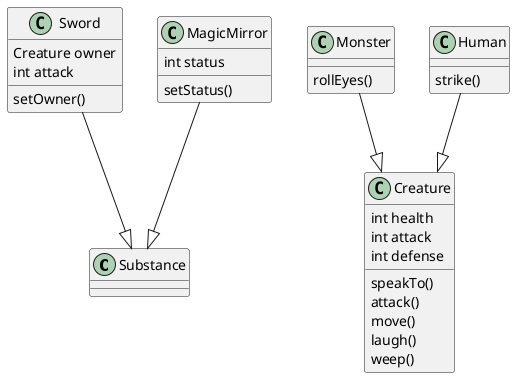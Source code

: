 @startuml

class Substance

class Creature {

    int health
    int attack
    int defense

    speakTo()
    attack()
    move()
    laugh()
    weep()
}

class Sword{
    Creature owner
    int attack
    setOwner()
}

class MagicMirror{
    int status
    setStatus()
}

class Monster{
    rollEyes()
}

class Human{
    strike()
}

MagicMirror --|> Substance

Sword --|> Substance

Human --|> Creature

Monster --|> Creature

@enduml